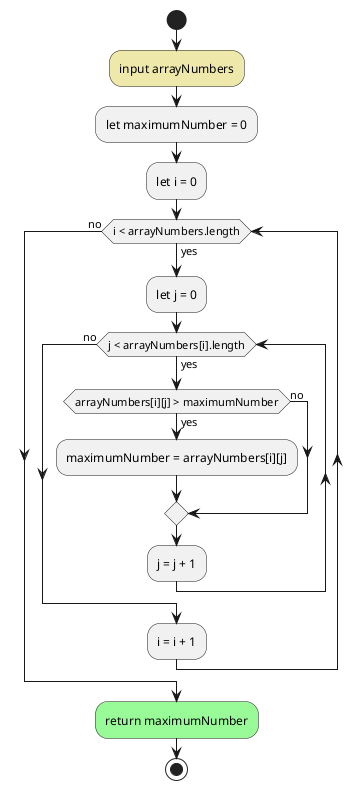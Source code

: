 @startuml findMaxOf2DArrayNumbers
start
    #PaleGoldenRod:input arrayNumbers;
    :let maximumNumber = 0;
    :let i = 0;
    while(i < arrayNumbers.length) is (yes)
        :let j = 0;
        while (j < arrayNumbers[i].length) is (yes)
            if(arrayNumbers[i][j] > maximumNumber) then (yes)
                :maximumNumber = arrayNumbers[i][j];
            else (no)
            endif
            :j = j + 1;
        endwhile (no)
        :i = i + 1;
    endwhile (no)
    #PaleGreen:return maximumNumber;
stop
@enduml